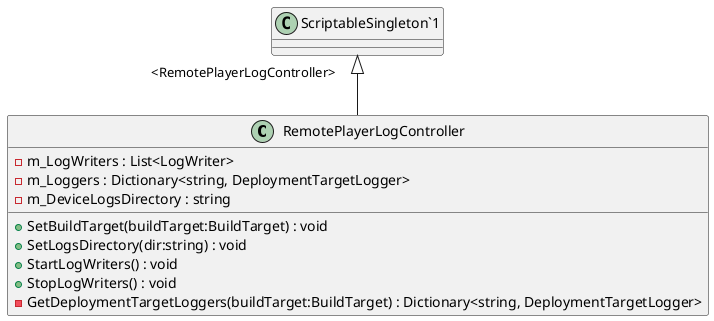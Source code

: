 @startuml
class RemotePlayerLogController {
    - m_LogWriters : List<LogWriter>
    - m_Loggers : Dictionary<string, DeploymentTargetLogger>
    - m_DeviceLogsDirectory : string
    + SetBuildTarget(buildTarget:BuildTarget) : void
    + SetLogsDirectory(dir:string) : void
    + StartLogWriters() : void
    + StopLogWriters() : void
    - GetDeploymentTargetLoggers(buildTarget:BuildTarget) : Dictionary<string, DeploymentTargetLogger>
}
"ScriptableSingleton`1" "<RemotePlayerLogController>" <|-- RemotePlayerLogController
@enduml
